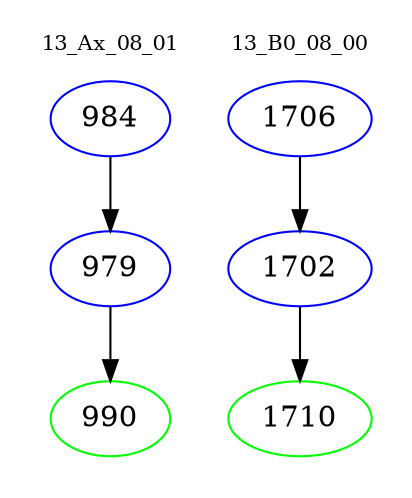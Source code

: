 digraph{
subgraph cluster_0 {
color = white
label = "13_Ax_08_01";
fontsize=10;
T0_984 [label="984", color="blue"]
T0_984 -> T0_979 [color="black"]
T0_979 [label="979", color="blue"]
T0_979 -> T0_990 [color="black"]
T0_990 [label="990", color="green"]
}
subgraph cluster_1 {
color = white
label = "13_B0_08_00";
fontsize=10;
T1_1706 [label="1706", color="blue"]
T1_1706 -> T1_1702 [color="black"]
T1_1702 [label="1702", color="blue"]
T1_1702 -> T1_1710 [color="black"]
T1_1710 [label="1710", color="green"]
}
}
